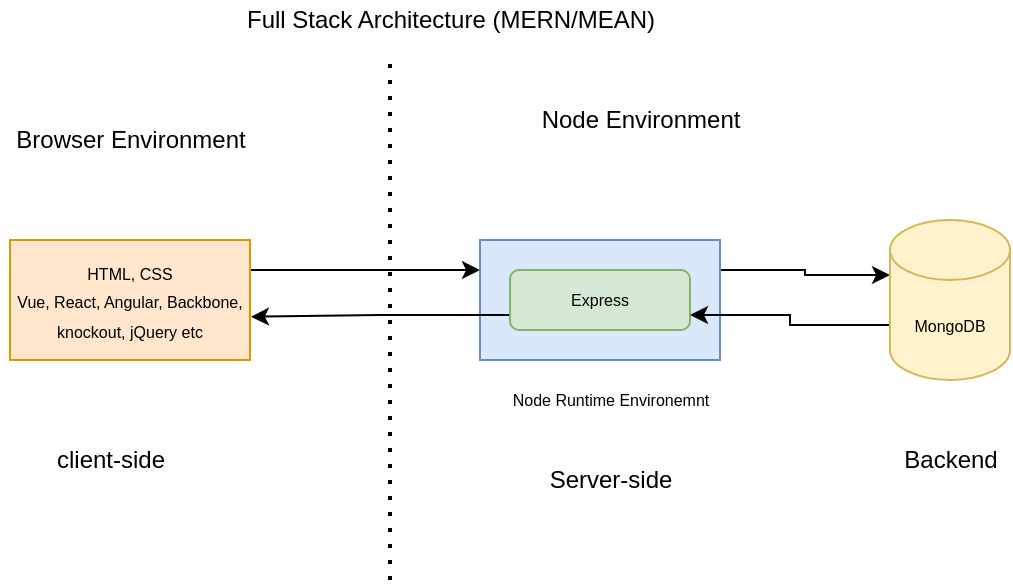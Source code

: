 <mxfile version="15.5.8" type="device"><diagram id="XfqNIFLiXp6gOpz5Wa67" name="Page-1"><mxGraphModel dx="539" dy="323" grid="1" gridSize="10" guides="1" tooltips="1" connect="1" arrows="1" fold="1" page="1" pageScale="1" pageWidth="850" pageHeight="1100" math="0" shadow="0"><root><mxCell id="0"/><mxCell id="1" parent="0"/><mxCell id="soX9lSPx74l_ANNU1u16-11" style="edgeStyle=orthogonalEdgeStyle;rounded=0;orthogonalLoop=1;jettySize=auto;html=1;exitX=1;exitY=0.25;exitDx=0;exitDy=0;entryX=0;entryY=0.25;entryDx=0;entryDy=0;fontSize=12;" edge="1" parent="1" source="soX9lSPx74l_ANNU1u16-1" target="soX9lSPx74l_ANNU1u16-3"><mxGeometry relative="1" as="geometry"/></mxCell><mxCell id="soX9lSPx74l_ANNU1u16-1" value="&lt;font style=&quot;font-size: 8px&quot;&gt;HTML, CSS&lt;br&gt;Vue, React, Angular, Backbone, knockout, jQuery etc&lt;/font&gt;&lt;br&gt;" style="rounded=0;whiteSpace=wrap;html=1;fillColor=#ffe6cc;strokeColor=#d79b00;" vertex="1" parent="1"><mxGeometry x="130" y="160" width="120" height="60" as="geometry"/></mxCell><mxCell id="soX9lSPx74l_ANNU1u16-2" value="client-side" style="text;html=1;align=center;verticalAlign=middle;resizable=0;points=[];autosize=1;strokeColor=none;fillColor=none;" vertex="1" parent="1"><mxGeometry x="145" y="260" width="70" height="20" as="geometry"/></mxCell><mxCell id="soX9lSPx74l_ANNU1u16-12" style="edgeStyle=orthogonalEdgeStyle;rounded=0;orthogonalLoop=1;jettySize=auto;html=1;exitX=1;exitY=0.25;exitDx=0;exitDy=0;entryX=0;entryY=0;entryDx=0;entryDy=27.5;entryPerimeter=0;fontSize=12;" edge="1" parent="1" source="soX9lSPx74l_ANNU1u16-3" target="soX9lSPx74l_ANNU1u16-9"><mxGeometry relative="1" as="geometry"/></mxCell><mxCell id="soX9lSPx74l_ANNU1u16-3" value="" style="rounded=0;whiteSpace=wrap;html=1;fillColor=#dae8fc;strokeColor=#6c8ebf;" vertex="1" parent="1"><mxGeometry x="365" y="160" width="120" height="60" as="geometry"/></mxCell><mxCell id="soX9lSPx74l_ANNU1u16-4" value="Server-side" style="text;html=1;align=center;verticalAlign=middle;resizable=0;points=[];autosize=1;strokeColor=none;fillColor=none;" vertex="1" parent="1"><mxGeometry x="390" y="270" width="80" height="20" as="geometry"/></mxCell><mxCell id="soX9lSPx74l_ANNU1u16-5" value="" style="endArrow=none;dashed=1;html=1;dashPattern=1 3;strokeWidth=2;rounded=0;" edge="1" parent="1"><mxGeometry width="50" height="50" relative="1" as="geometry"><mxPoint x="320" y="330" as="sourcePoint"/><mxPoint x="320" y="70" as="targetPoint"/></mxGeometry></mxCell><mxCell id="soX9lSPx74l_ANNU1u16-6" value="Node Runtime Environemnt" style="text;html=1;align=center;verticalAlign=middle;resizable=0;points=[];autosize=1;strokeColor=none;fillColor=none;fontSize=8;" vertex="1" parent="1"><mxGeometry x="375" y="230" width="110" height="20" as="geometry"/></mxCell><mxCell id="soX9lSPx74l_ANNU1u16-14" style="edgeStyle=orthogonalEdgeStyle;rounded=0;orthogonalLoop=1;jettySize=auto;html=1;exitX=0;exitY=0.75;exitDx=0;exitDy=0;entryX=1.004;entryY=0.64;entryDx=0;entryDy=0;entryPerimeter=0;fontSize=12;" edge="1" parent="1" source="soX9lSPx74l_ANNU1u16-8" target="soX9lSPx74l_ANNU1u16-1"><mxGeometry relative="1" as="geometry"/></mxCell><mxCell id="soX9lSPx74l_ANNU1u16-8" value="Express" style="rounded=1;whiteSpace=wrap;html=1;fontSize=8;fillColor=#d5e8d4;strokeColor=#82b366;" vertex="1" parent="1"><mxGeometry x="380" y="175" width="90" height="30" as="geometry"/></mxCell><mxCell id="soX9lSPx74l_ANNU1u16-13" style="edgeStyle=orthogonalEdgeStyle;rounded=0;orthogonalLoop=1;jettySize=auto;html=1;exitX=0;exitY=0;exitDx=0;exitDy=52.5;exitPerimeter=0;entryX=1;entryY=0.75;entryDx=0;entryDy=0;fontSize=12;" edge="1" parent="1" source="soX9lSPx74l_ANNU1u16-9" target="soX9lSPx74l_ANNU1u16-8"><mxGeometry relative="1" as="geometry"/></mxCell><mxCell id="soX9lSPx74l_ANNU1u16-9" value="MongoDB" style="shape=cylinder3;whiteSpace=wrap;html=1;boundedLbl=1;backgroundOutline=1;size=15;fontSize=8;fillColor=#fff2cc;strokeColor=#d6b656;" vertex="1" parent="1"><mxGeometry x="570" y="150" width="60" height="80" as="geometry"/></mxCell><mxCell id="soX9lSPx74l_ANNU1u16-10" value="&lt;font style=&quot;font-size: 12px&quot;&gt;Backend&lt;/font&gt;" style="text;html=1;align=center;verticalAlign=middle;resizable=0;points=[];autosize=1;strokeColor=none;fillColor=none;fontSize=8;" vertex="1" parent="1"><mxGeometry x="570" y="260" width="60" height="20" as="geometry"/></mxCell><mxCell id="soX9lSPx74l_ANNU1u16-15" value="Full Stack Architecture (MERN/MEAN)" style="text;html=1;align=center;verticalAlign=middle;resizable=0;points=[];autosize=1;strokeColor=none;fillColor=none;fontSize=12;" vertex="1" parent="1"><mxGeometry x="240" y="40" width="220" height="20" as="geometry"/></mxCell><mxCell id="soX9lSPx74l_ANNU1u16-16" value="Browser Environment" style="text;html=1;align=center;verticalAlign=middle;resizable=0;points=[];autosize=1;strokeColor=none;fillColor=none;fontSize=12;" vertex="1" parent="1"><mxGeometry x="125" y="100" width="130" height="20" as="geometry"/></mxCell><mxCell id="soX9lSPx74l_ANNU1u16-17" value="Node Environment" style="text;html=1;align=center;verticalAlign=middle;resizable=0;points=[];autosize=1;strokeColor=none;fillColor=none;fontSize=12;" vertex="1" parent="1"><mxGeometry x="390" y="90" width="110" height="20" as="geometry"/></mxCell></root></mxGraphModel></diagram></mxfile>